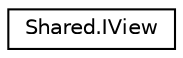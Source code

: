 digraph "Graphical Class Hierarchy"
{
 // LATEX_PDF_SIZE
  edge [fontname="Helvetica",fontsize="10",labelfontname="Helvetica",labelfontsize="10"];
  node [fontname="Helvetica",fontsize="10",shape=record];
  rankdir="LR";
  Node0 [label="Shared.IView",height=0.2,width=0.4,color="black", fillcolor="white", style="filled",URL="$interface_shared_1_1_i_view.html",tooltip=" "];
}
